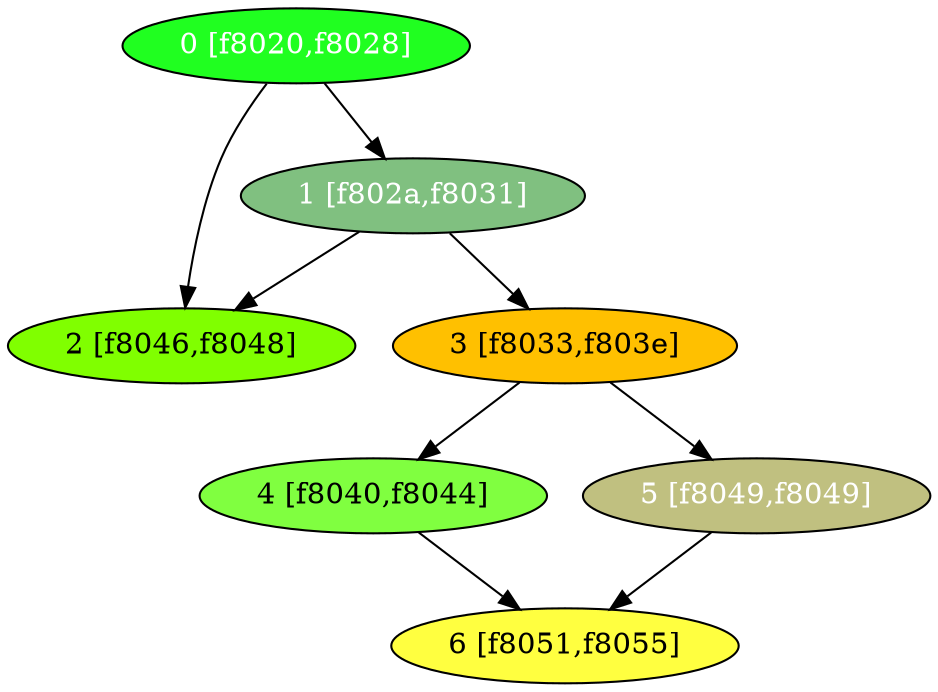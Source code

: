 diGraph libnss3{
	libnss3_0  [style=filled fillcolor="#20FF20" fontcolor="#ffffff" shape=oval label="0 [f8020,f8028]"]
	libnss3_1  [style=filled fillcolor="#80C080" fontcolor="#ffffff" shape=oval label="1 [f802a,f8031]"]
	libnss3_2  [style=filled fillcolor="#80FF00" fontcolor="#000000" shape=oval label="2 [f8046,f8048]"]
	libnss3_3  [style=filled fillcolor="#FFC000" fontcolor="#000000" shape=oval label="3 [f8033,f803e]"]
	libnss3_4  [style=filled fillcolor="#80FF40" fontcolor="#000000" shape=oval label="4 [f8040,f8044]"]
	libnss3_5  [style=filled fillcolor="#C0C080" fontcolor="#ffffff" shape=oval label="5 [f8049,f8049]"]
	libnss3_6  [style=filled fillcolor="#FFFF40" fontcolor="#000000" shape=oval label="6 [f8051,f8055]"]

	libnss3_0 -> libnss3_1
	libnss3_0 -> libnss3_2
	libnss3_1 -> libnss3_2
	libnss3_1 -> libnss3_3
	libnss3_3 -> libnss3_4
	libnss3_3 -> libnss3_5
	libnss3_4 -> libnss3_6
	libnss3_5 -> libnss3_6
}